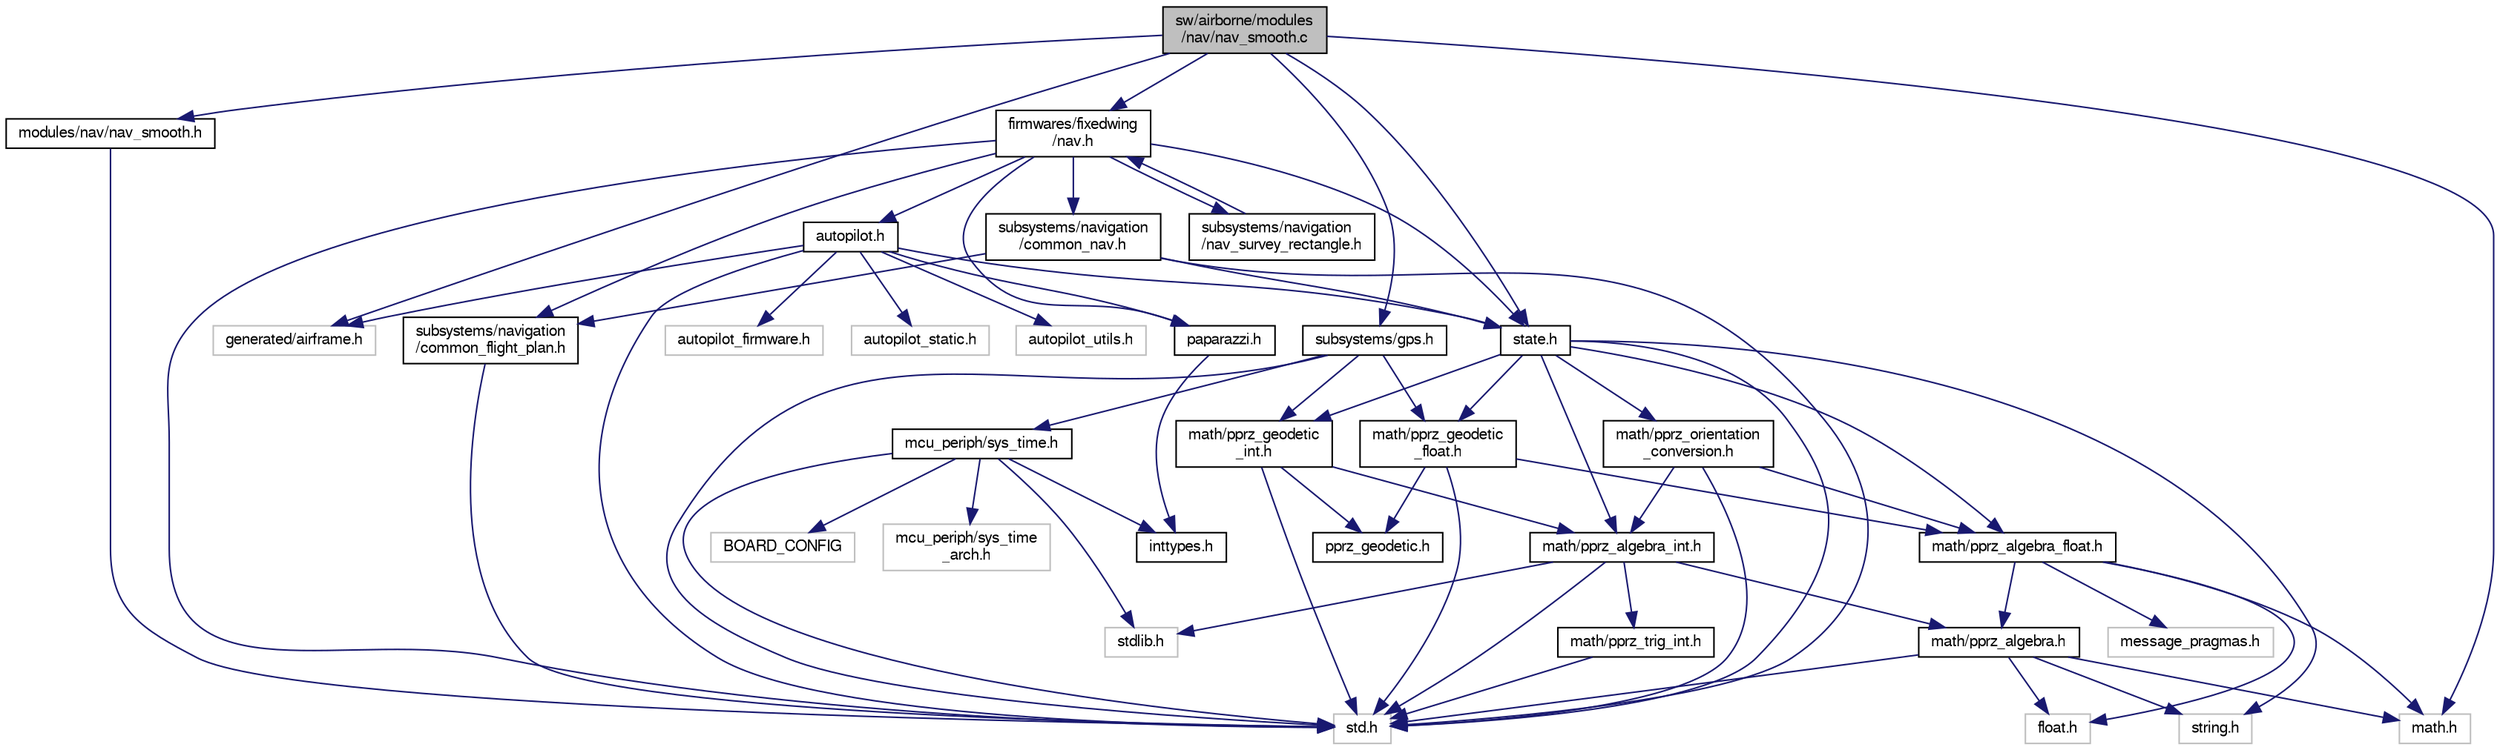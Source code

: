 digraph "sw/airborne/modules/nav/nav_smooth.c"
{
  edge [fontname="FreeSans",fontsize="10",labelfontname="FreeSans",labelfontsize="10"];
  node [fontname="FreeSans",fontsize="10",shape=record];
  Node1 [label="sw/airborne/modules\l/nav/nav_smooth.c",height=0.2,width=0.4,color="black", fillcolor="grey75", style="filled", fontcolor="black"];
  Node1 -> Node2 [color="midnightblue",fontsize="10",style="solid",fontname="FreeSans"];
  Node2 [label="math.h",height=0.2,width=0.4,color="grey75", fillcolor="white", style="filled"];
  Node1 -> Node3 [color="midnightblue",fontsize="10",style="solid",fontname="FreeSans"];
  Node3 [label="generated/airframe.h",height=0.2,width=0.4,color="grey75", fillcolor="white", style="filled"];
  Node1 -> Node4 [color="midnightblue",fontsize="10",style="solid",fontname="FreeSans"];
  Node4 [label="modules/nav/nav_smooth.h",height=0.2,width=0.4,color="black", fillcolor="white", style="filled",URL="$nav__smooth_8h.html",tooltip="Smooth navigation to wp_a along an arc (around wp_cd), a segment (from wp_rd to wp_ta) and a second a..."];
  Node4 -> Node5 [color="midnightblue",fontsize="10",style="solid",fontname="FreeSans"];
  Node5 [label="std.h",height=0.2,width=0.4,color="grey75", fillcolor="white", style="filled"];
  Node1 -> Node6 [color="midnightblue",fontsize="10",style="solid",fontname="FreeSans"];
  Node6 [label="state.h",height=0.2,width=0.4,color="black", fillcolor="white", style="filled",URL="$state_8h.html",tooltip="API to get/set the generic vehicle states. "];
  Node6 -> Node7 [color="midnightblue",fontsize="10",style="solid",fontname="FreeSans"];
  Node7 [label="math/pprz_algebra_int.h",height=0.2,width=0.4,color="black", fillcolor="white", style="filled",URL="$pprz__algebra__int_8h.html",tooltip="Paparazzi fixed point algebra. "];
  Node7 -> Node5 [color="midnightblue",fontsize="10",style="solid",fontname="FreeSans"];
  Node7 -> Node8 [color="midnightblue",fontsize="10",style="solid",fontname="FreeSans"];
  Node8 [label="math/pprz_algebra.h",height=0.2,width=0.4,color="black", fillcolor="white", style="filled",URL="$pprz__algebra_8h.html",tooltip="Paparazzi generic algebra macros. "];
  Node8 -> Node9 [color="midnightblue",fontsize="10",style="solid",fontname="FreeSans"];
  Node9 [label="float.h",height=0.2,width=0.4,color="grey75", fillcolor="white", style="filled"];
  Node8 -> Node10 [color="midnightblue",fontsize="10",style="solid",fontname="FreeSans"];
  Node10 [label="string.h",height=0.2,width=0.4,color="grey75", fillcolor="white", style="filled"];
  Node8 -> Node5 [color="midnightblue",fontsize="10",style="solid",fontname="FreeSans"];
  Node8 -> Node2 [color="midnightblue",fontsize="10",style="solid",fontname="FreeSans"];
  Node7 -> Node11 [color="midnightblue",fontsize="10",style="solid",fontname="FreeSans"];
  Node11 [label="math/pprz_trig_int.h",height=0.2,width=0.4,color="black", fillcolor="white", style="filled",URL="$pprz__trig__int_8h.html",tooltip="Paparazzi fixed point trig functions. "];
  Node11 -> Node5 [color="midnightblue",fontsize="10",style="solid",fontname="FreeSans"];
  Node7 -> Node12 [color="midnightblue",fontsize="10",style="solid",fontname="FreeSans"];
  Node12 [label="stdlib.h",height=0.2,width=0.4,color="grey75", fillcolor="white", style="filled"];
  Node6 -> Node13 [color="midnightblue",fontsize="10",style="solid",fontname="FreeSans"];
  Node13 [label="math/pprz_algebra_float.h",height=0.2,width=0.4,color="black", fillcolor="white", style="filled",URL="$pprz__algebra__float_8h.html",tooltip="Paparazzi floating point algebra. "];
  Node13 -> Node8 [color="midnightblue",fontsize="10",style="solid",fontname="FreeSans"];
  Node13 -> Node14 [color="midnightblue",fontsize="10",style="solid",fontname="FreeSans"];
  Node14 [label="message_pragmas.h",height=0.2,width=0.4,color="grey75", fillcolor="white", style="filled"];
  Node13 -> Node2 [color="midnightblue",fontsize="10",style="solid",fontname="FreeSans"];
  Node13 -> Node9 [color="midnightblue",fontsize="10",style="solid",fontname="FreeSans"];
  Node6 -> Node15 [color="midnightblue",fontsize="10",style="solid",fontname="FreeSans"];
  Node15 [label="math/pprz_geodetic\l_int.h",height=0.2,width=0.4,color="black", fillcolor="white", style="filled",URL="$pprz__geodetic__int_8h.html",tooltip="Paparazzi fixed point math for geodetic calculations. "];
  Node15 -> Node16 [color="midnightblue",fontsize="10",style="solid",fontname="FreeSans"];
  Node16 [label="pprz_geodetic.h",height=0.2,width=0.4,color="black", fillcolor="white", style="filled",URL="$pprz__geodetic_8h.html",tooltip="Paparazzi generic macros for geodetic calculations. "];
  Node15 -> Node5 [color="midnightblue",fontsize="10",style="solid",fontname="FreeSans"];
  Node15 -> Node7 [color="midnightblue",fontsize="10",style="solid",fontname="FreeSans"];
  Node6 -> Node17 [color="midnightblue",fontsize="10",style="solid",fontname="FreeSans"];
  Node17 [label="math/pprz_geodetic\l_float.h",height=0.2,width=0.4,color="black", fillcolor="white", style="filled",URL="$pprz__geodetic__float_8h.html",tooltip="Paparazzi floating point math for geodetic calculations. "];
  Node17 -> Node16 [color="midnightblue",fontsize="10",style="solid",fontname="FreeSans"];
  Node17 -> Node13 [color="midnightblue",fontsize="10",style="solid",fontname="FreeSans"];
  Node17 -> Node5 [color="midnightblue",fontsize="10",style="solid",fontname="FreeSans"];
  Node6 -> Node18 [color="midnightblue",fontsize="10",style="solid",fontname="FreeSans"];
  Node18 [label="math/pprz_orientation\l_conversion.h",height=0.2,width=0.4,color="black", fillcolor="white", style="filled",URL="$pprz__orientation__conversion_8h.html",tooltip="Generic orientation representation and conversions. "];
  Node18 -> Node7 [color="midnightblue",fontsize="10",style="solid",fontname="FreeSans"];
  Node18 -> Node13 [color="midnightblue",fontsize="10",style="solid",fontname="FreeSans"];
  Node18 -> Node5 [color="midnightblue",fontsize="10",style="solid",fontname="FreeSans"];
  Node6 -> Node5 [color="midnightblue",fontsize="10",style="solid",fontname="FreeSans"];
  Node6 -> Node10 [color="midnightblue",fontsize="10",style="solid",fontname="FreeSans"];
  Node1 -> Node19 [color="midnightblue",fontsize="10",style="solid",fontname="FreeSans"];
  Node19 [label="firmwares/fixedwing\l/nav.h",height=0.2,width=0.4,color="black", fillcolor="white", style="filled",URL="$nav_8h.html",tooltip="Fixedwing Navigation library. "];
  Node19 -> Node5 [color="midnightblue",fontsize="10",style="solid",fontname="FreeSans"];
  Node19 -> Node20 [color="midnightblue",fontsize="10",style="solid",fontname="FreeSans"];
  Node20 [label="paparazzi.h",height=0.2,width=0.4,color="black", fillcolor="white", style="filled",URL="$paparazzi_8h.html"];
  Node20 -> Node21 [color="midnightblue",fontsize="10",style="solid",fontname="FreeSans"];
  Node21 [label="inttypes.h",height=0.2,width=0.4,color="black", fillcolor="white", style="filled",URL="$inttypes_8h.html"];
  Node19 -> Node6 [color="midnightblue",fontsize="10",style="solid",fontname="FreeSans"];
  Node19 -> Node22 [color="midnightblue",fontsize="10",style="solid",fontname="FreeSans"];
  Node22 [label="subsystems/navigation\l/nav_survey_rectangle.h",height=0.2,width=0.4,color="black", fillcolor="white", style="filled",URL="$nav__survey__rectangle_8h.html"];
  Node22 -> Node19 [color="midnightblue",fontsize="10",style="solid",fontname="FreeSans"];
  Node19 -> Node23 [color="midnightblue",fontsize="10",style="solid",fontname="FreeSans"];
  Node23 [label="subsystems/navigation\l/common_flight_plan.h",height=0.2,width=0.4,color="black", fillcolor="white", style="filled",URL="$common__flight__plan_8h.html",tooltip="Common flight_plan functions shared between fixedwing and rotorcraft. "];
  Node23 -> Node5 [color="midnightblue",fontsize="10",style="solid",fontname="FreeSans"];
  Node19 -> Node24 [color="midnightblue",fontsize="10",style="solid",fontname="FreeSans"];
  Node24 [label="subsystems/navigation\l/common_nav.h",height=0.2,width=0.4,color="black", fillcolor="white", style="filled",URL="$common__nav_8h.html"];
  Node24 -> Node5 [color="midnightblue",fontsize="10",style="solid",fontname="FreeSans"];
  Node24 -> Node6 [color="midnightblue",fontsize="10",style="solid",fontname="FreeSans"];
  Node24 -> Node23 [color="midnightblue",fontsize="10",style="solid",fontname="FreeSans"];
  Node19 -> Node25 [color="midnightblue",fontsize="10",style="solid",fontname="FreeSans"];
  Node25 [label="autopilot.h",height=0.2,width=0.4,color="black", fillcolor="white", style="filled",URL="$autopilot_8h.html",tooltip="Core autopilot interface common to all firmwares. "];
  Node25 -> Node5 [color="midnightblue",fontsize="10",style="solid",fontname="FreeSans"];
  Node25 -> Node20 [color="midnightblue",fontsize="10",style="solid",fontname="FreeSans"];
  Node25 -> Node3 [color="midnightblue",fontsize="10",style="solid",fontname="FreeSans"];
  Node25 -> Node6 [color="midnightblue",fontsize="10",style="solid",fontname="FreeSans"];
  Node25 -> Node26 [color="midnightblue",fontsize="10",style="solid",fontname="FreeSans"];
  Node26 [label="autopilot_utils.h",height=0.2,width=0.4,color="grey75", fillcolor="white", style="filled"];
  Node25 -> Node27 [color="midnightblue",fontsize="10",style="solid",fontname="FreeSans"];
  Node27 [label="autopilot_firmware.h",height=0.2,width=0.4,color="grey75", fillcolor="white", style="filled"];
  Node25 -> Node28 [color="midnightblue",fontsize="10",style="solid",fontname="FreeSans"];
  Node28 [label="autopilot_static.h",height=0.2,width=0.4,color="grey75", fillcolor="white", style="filled"];
  Node1 -> Node29 [color="midnightblue",fontsize="10",style="solid",fontname="FreeSans"];
  Node29 [label="subsystems/gps.h",height=0.2,width=0.4,color="black", fillcolor="white", style="filled",URL="$gps_8h.html",tooltip="Device independent GPS code (interface) "];
  Node29 -> Node5 [color="midnightblue",fontsize="10",style="solid",fontname="FreeSans"];
  Node29 -> Node15 [color="midnightblue",fontsize="10",style="solid",fontname="FreeSans"];
  Node29 -> Node17 [color="midnightblue",fontsize="10",style="solid",fontname="FreeSans"];
  Node29 -> Node30 [color="midnightblue",fontsize="10",style="solid",fontname="FreeSans"];
  Node30 [label="mcu_periph/sys_time.h",height=0.2,width=0.4,color="black", fillcolor="white", style="filled",URL="$sys__time_8h.html",tooltip="Architecture independent timing functions. "];
  Node30 -> Node21 [color="midnightblue",fontsize="10",style="solid",fontname="FreeSans"];
  Node30 -> Node12 [color="midnightblue",fontsize="10",style="solid",fontname="FreeSans"];
  Node30 -> Node5 [color="midnightblue",fontsize="10",style="solid",fontname="FreeSans"];
  Node30 -> Node31 [color="midnightblue",fontsize="10",style="solid",fontname="FreeSans"];
  Node31 [label="BOARD_CONFIG",height=0.2,width=0.4,color="grey75", fillcolor="white", style="filled"];
  Node30 -> Node32 [color="midnightblue",fontsize="10",style="solid",fontname="FreeSans"];
  Node32 [label="mcu_periph/sys_time\l_arch.h",height=0.2,width=0.4,color="grey75", fillcolor="white", style="filled"];
}

